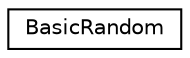 digraph "Graphical Class Hierarchy"
{
  edge [fontname="Helvetica",fontsize="10",labelfontname="Helvetica",labelfontsize="10"];
  node [fontname="Helvetica",fontsize="10",shape=record];
  rankdir="LR";
  Node1 [label="BasicRandom",height=0.2,width=0.4,color="black", fillcolor="white", style="filled",URL="$class_basic_random.html"];
}
